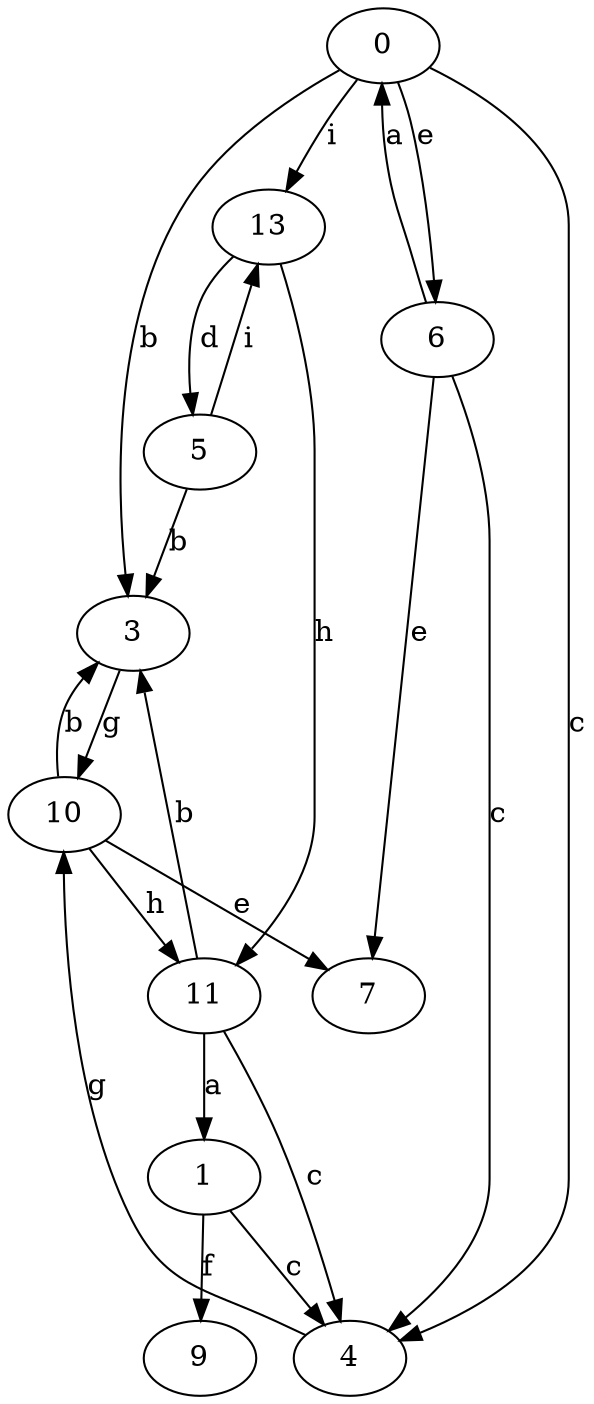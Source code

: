 strict digraph  {
0;
1;
3;
4;
5;
6;
7;
9;
10;
11;
13;
0 -> 3  [label=b];
0 -> 4  [label=c];
0 -> 6  [label=e];
0 -> 13  [label=i];
1 -> 4  [label=c];
1 -> 9  [label=f];
3 -> 10  [label=g];
4 -> 10  [label=g];
5 -> 3  [label=b];
5 -> 13  [label=i];
6 -> 0  [label=a];
6 -> 4  [label=c];
6 -> 7  [label=e];
10 -> 3  [label=b];
10 -> 7  [label=e];
10 -> 11  [label=h];
11 -> 1  [label=a];
11 -> 3  [label=b];
11 -> 4  [label=c];
13 -> 5  [label=d];
13 -> 11  [label=h];
}
